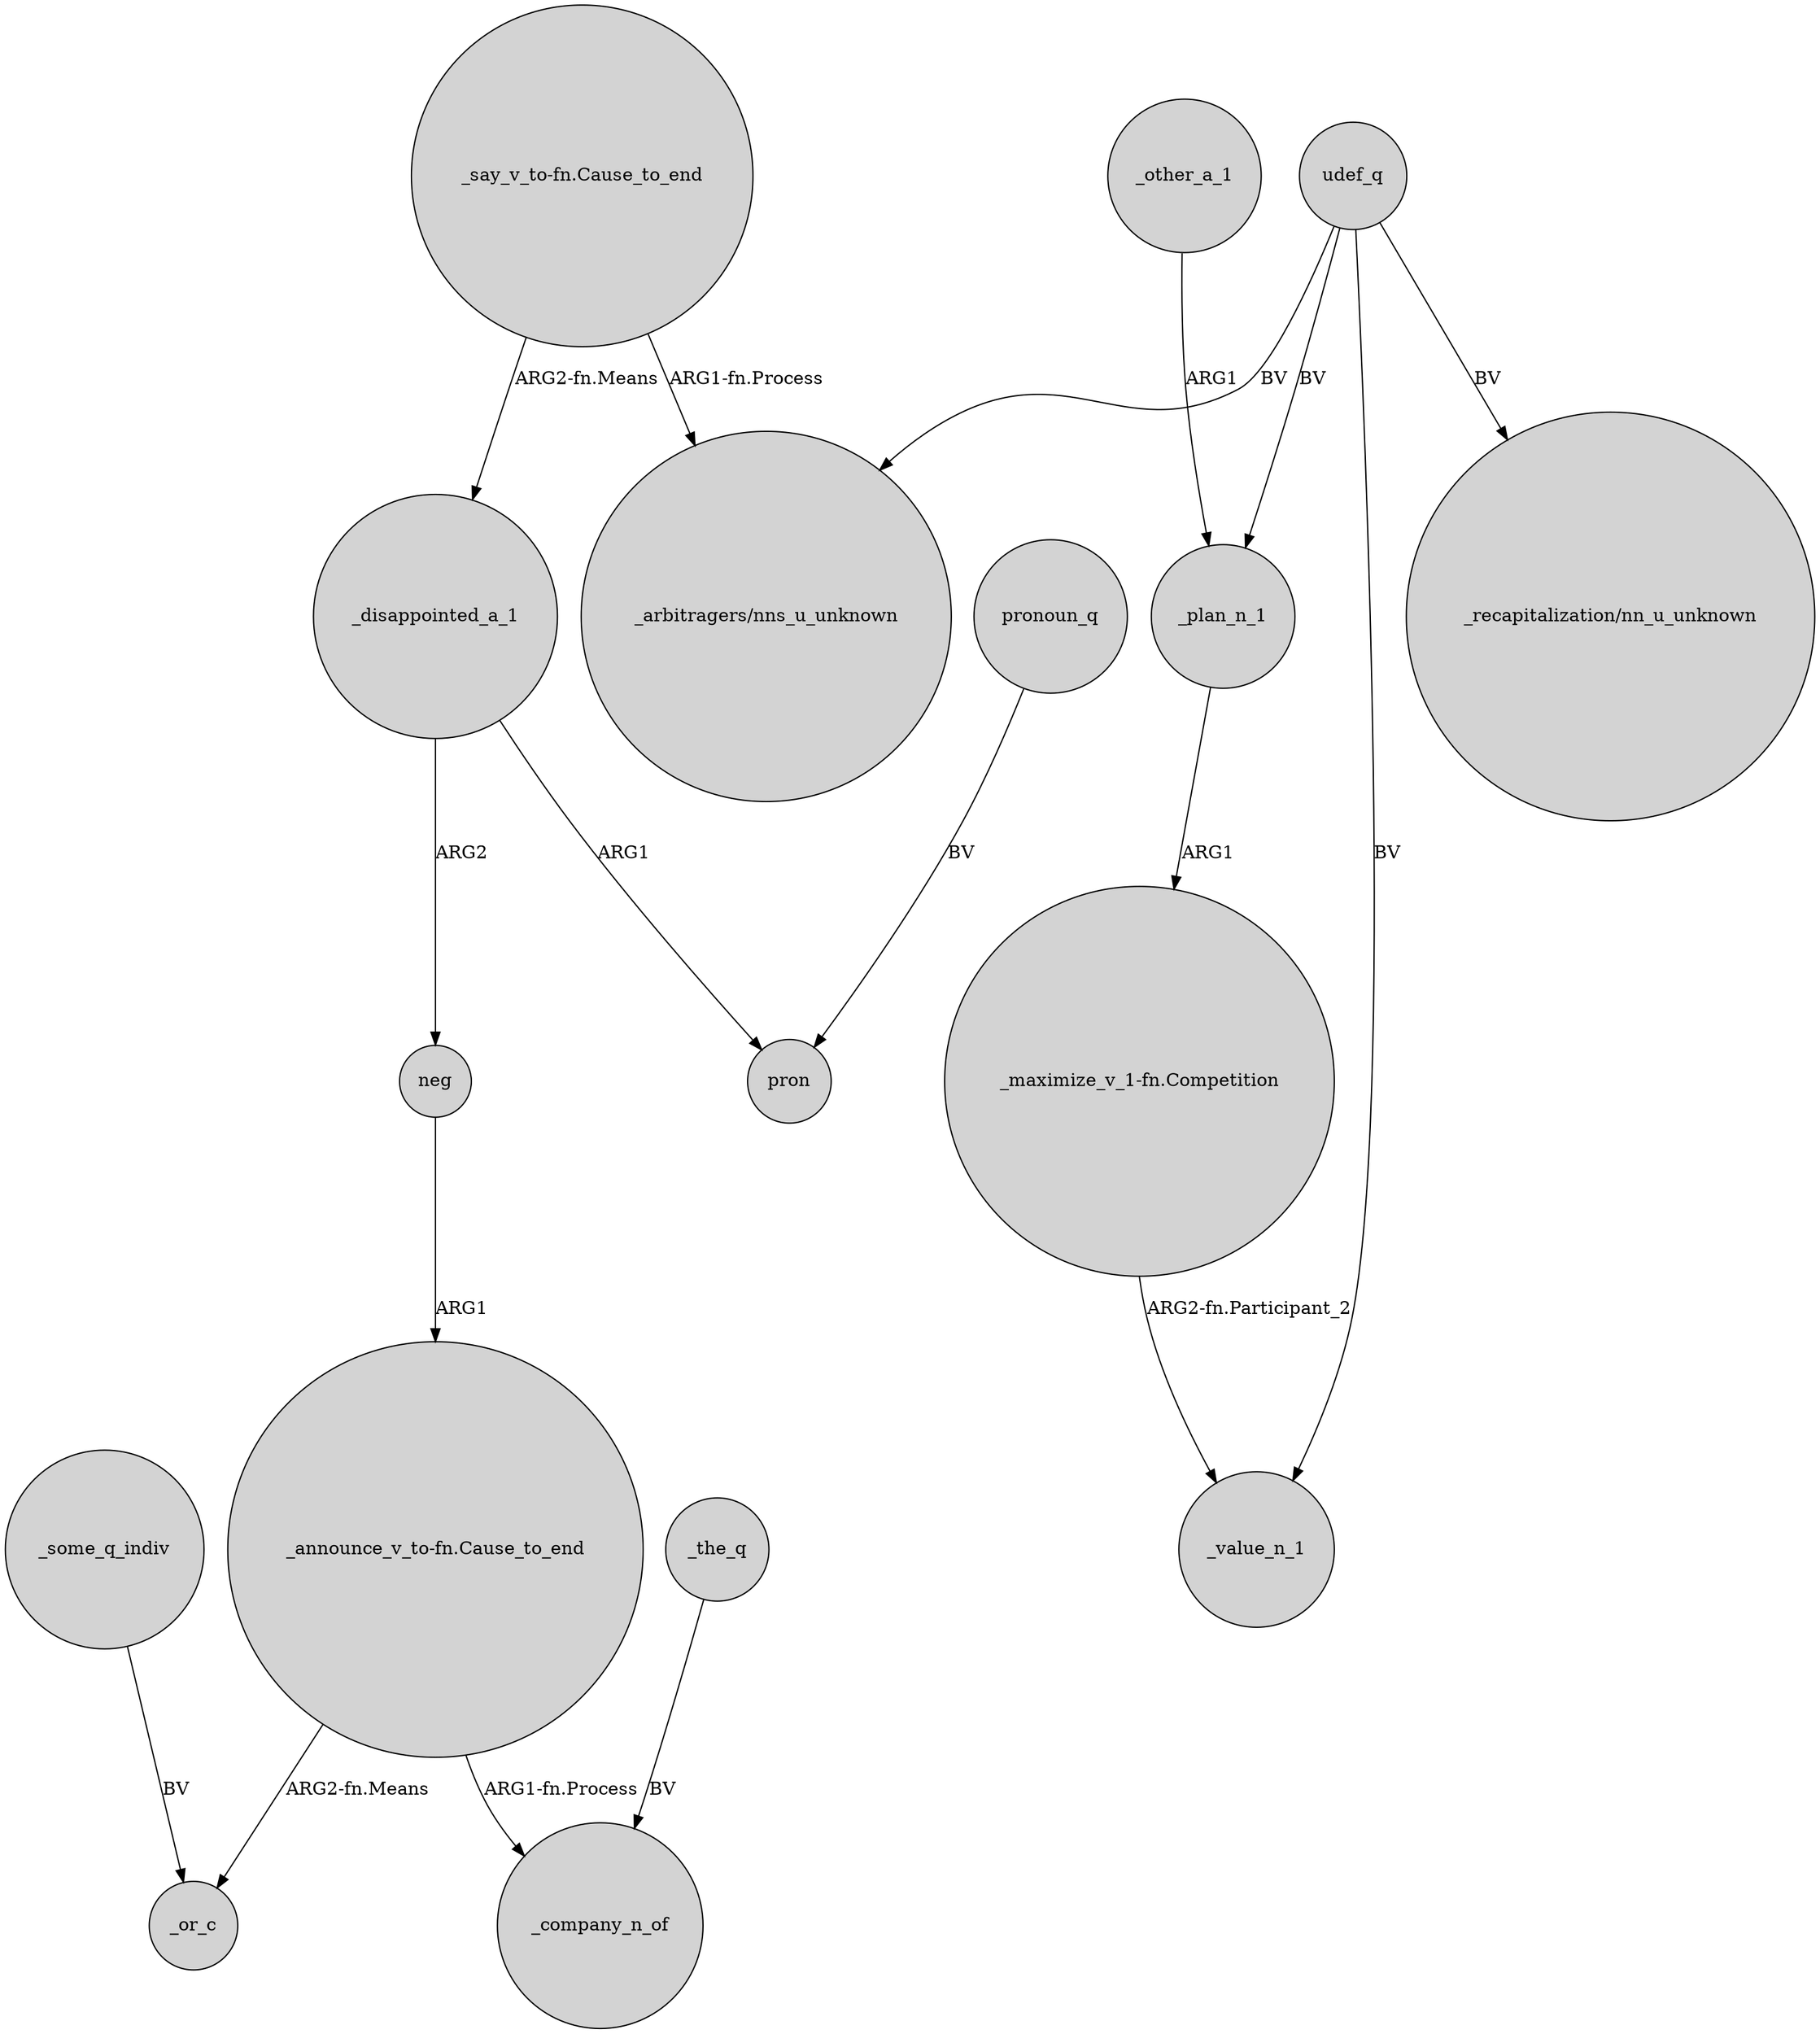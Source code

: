 digraph {
	node [shape=circle style=filled]
	udef_q -> "_recapitalization/nn_u_unknown" [label=BV]
	"_say_v_to-fn.Cause_to_end" -> "_arbitragers/nns_u_unknown" [label="ARG1-fn.Process"]
	udef_q -> _plan_n_1 [label=BV]
	_plan_n_1 -> "_maximize_v_1-fn.Competition" [label=ARG1]
	_some_q_indiv -> _or_c [label=BV]
	_other_a_1 -> _plan_n_1 [label=ARG1]
	udef_q -> "_arbitragers/nns_u_unknown" [label=BV]
	_disappointed_a_1 -> pron [label=ARG1]
	_disappointed_a_1 -> neg [label=ARG2]
	"_announce_v_to-fn.Cause_to_end" -> _or_c [label="ARG2-fn.Means"]
	_the_q -> _company_n_of [label=BV]
	"_maximize_v_1-fn.Competition" -> _value_n_1 [label="ARG2-fn.Participant_2"]
	neg -> "_announce_v_to-fn.Cause_to_end" [label=ARG1]
	"_announce_v_to-fn.Cause_to_end" -> _company_n_of [label="ARG1-fn.Process"]
	pronoun_q -> pron [label=BV]
	"_say_v_to-fn.Cause_to_end" -> _disappointed_a_1 [label="ARG2-fn.Means"]
	udef_q -> _value_n_1 [label=BV]
}
